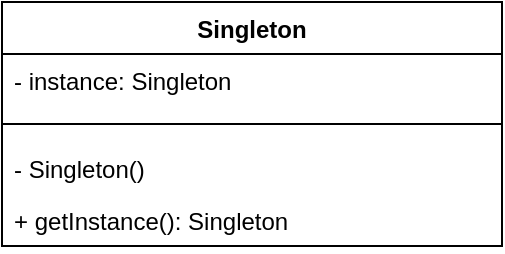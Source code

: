 <mxfile version="22.0.4" type="github">
  <diagram name="Page-1" id="utwmY08y0Nqv4oB8BVn8">
    <mxGraphModel dx="984" dy="544" grid="1" gridSize="10" guides="1" tooltips="1" connect="1" arrows="1" fold="1" page="1" pageScale="1" pageWidth="850" pageHeight="1100" math="0" shadow="0">
      <root>
        <mxCell id="0" />
        <mxCell id="1" parent="0" />
        <mxCell id="2sRdFf6QKcOXoCo0L5ZY-1" value="Singleton" style="swimlane;fontStyle=1;align=center;verticalAlign=top;childLayout=stackLayout;horizontal=1;startSize=26;horizontalStack=0;resizeParent=1;resizeParentMax=0;resizeLast=0;collapsible=1;marginBottom=0;whiteSpace=wrap;html=1;" vertex="1" parent="1">
          <mxGeometry x="300" y="130" width="250" height="122" as="geometry" />
        </mxCell>
        <mxCell id="2sRdFf6QKcOXoCo0L5ZY-2" value="- instance: Singleton" style="text;strokeColor=none;fillColor=none;align=left;verticalAlign=top;spacingLeft=4;spacingRight=4;overflow=hidden;rotatable=0;points=[[0,0.5],[1,0.5]];portConstraint=eastwest;whiteSpace=wrap;html=1;" vertex="1" parent="2sRdFf6QKcOXoCo0L5ZY-1">
          <mxGeometry y="26" width="250" height="26" as="geometry" />
        </mxCell>
        <mxCell id="2sRdFf6QKcOXoCo0L5ZY-3" value="" style="line;strokeWidth=1;fillColor=none;align=left;verticalAlign=middle;spacingTop=-1;spacingLeft=3;spacingRight=3;rotatable=0;labelPosition=right;points=[];portConstraint=eastwest;strokeColor=inherit;" vertex="1" parent="2sRdFf6QKcOXoCo0L5ZY-1">
          <mxGeometry y="52" width="250" height="18" as="geometry" />
        </mxCell>
        <mxCell id="2sRdFf6QKcOXoCo0L5ZY-4" value="- Singleton()" style="text;strokeColor=none;fillColor=none;align=left;verticalAlign=top;spacingLeft=4;spacingRight=4;overflow=hidden;rotatable=0;points=[[0,0.5],[1,0.5]];portConstraint=eastwest;whiteSpace=wrap;html=1;" vertex="1" parent="2sRdFf6QKcOXoCo0L5ZY-1">
          <mxGeometry y="70" width="250" height="26" as="geometry" />
        </mxCell>
        <mxCell id="2sRdFf6QKcOXoCo0L5ZY-5" value="+ getInstance(): Singleton" style="text;strokeColor=none;fillColor=none;align=left;verticalAlign=top;spacingLeft=4;spacingRight=4;overflow=hidden;rotatable=0;points=[[0,0.5],[1,0.5]];portConstraint=eastwest;whiteSpace=wrap;html=1;" vertex="1" parent="2sRdFf6QKcOXoCo0L5ZY-1">
          <mxGeometry y="96" width="250" height="26" as="geometry" />
        </mxCell>
      </root>
    </mxGraphModel>
  </diagram>
</mxfile>
